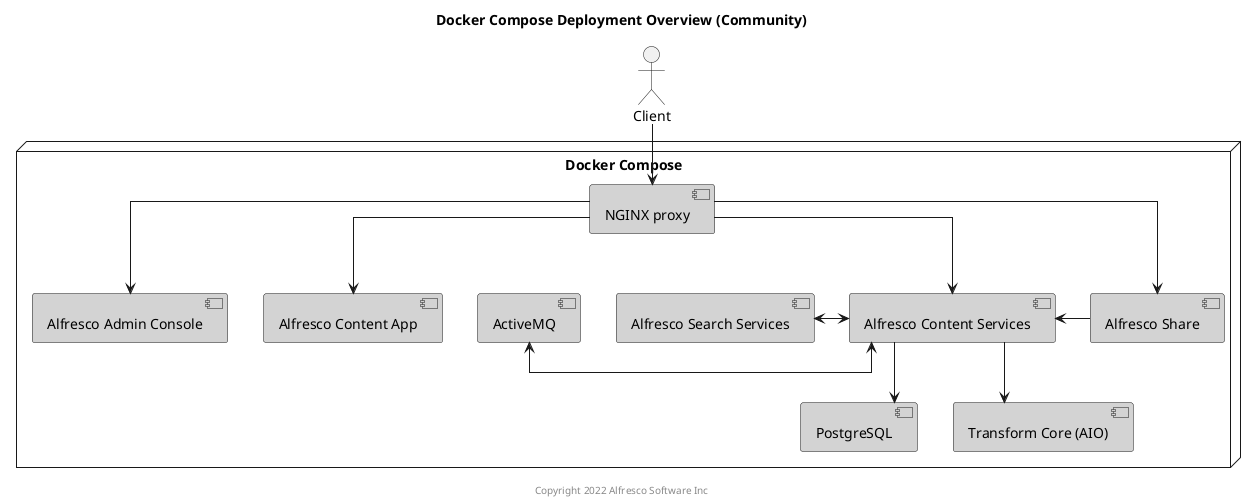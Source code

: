 @startuml

Title: Docker Compose Deployment Overview (Community)

skinparam componentStyle uml2
skinparam linetype ortho
skinparam rectangle {
    BorderStyle dashed
    FontSize 15
    FontStyle none
}

actor Client

node "Docker Compose" {
    component "NGINX proxy" as proxy #lightgrey
    component "Alfresco Content Services" as acs #lightgrey
    component "Alfresco Admin Console" as aac #lightgrey
    component "Alfresco Search Services" as ass #lightgrey
    component "PostgreSQL" as psql #lightgrey
    component "Alfresco Share" as share #lightgrey
    component "ActiveMQ" as amq #lightgrey
    component "Transform Core (AIO)" as tcore #lightgrey
    component "Alfresco Content App" as aca #lightgrey
}

Client --> proxy

proxy --> aac
proxy --> share
proxy --> aca
proxy --> acs

acs <-left-> ass
acs --> psql
acs --> tcore
acs <-left-> amq
share -left-> acs

center footer Copyright 2022 Alfresco Software Inc

@enduml
